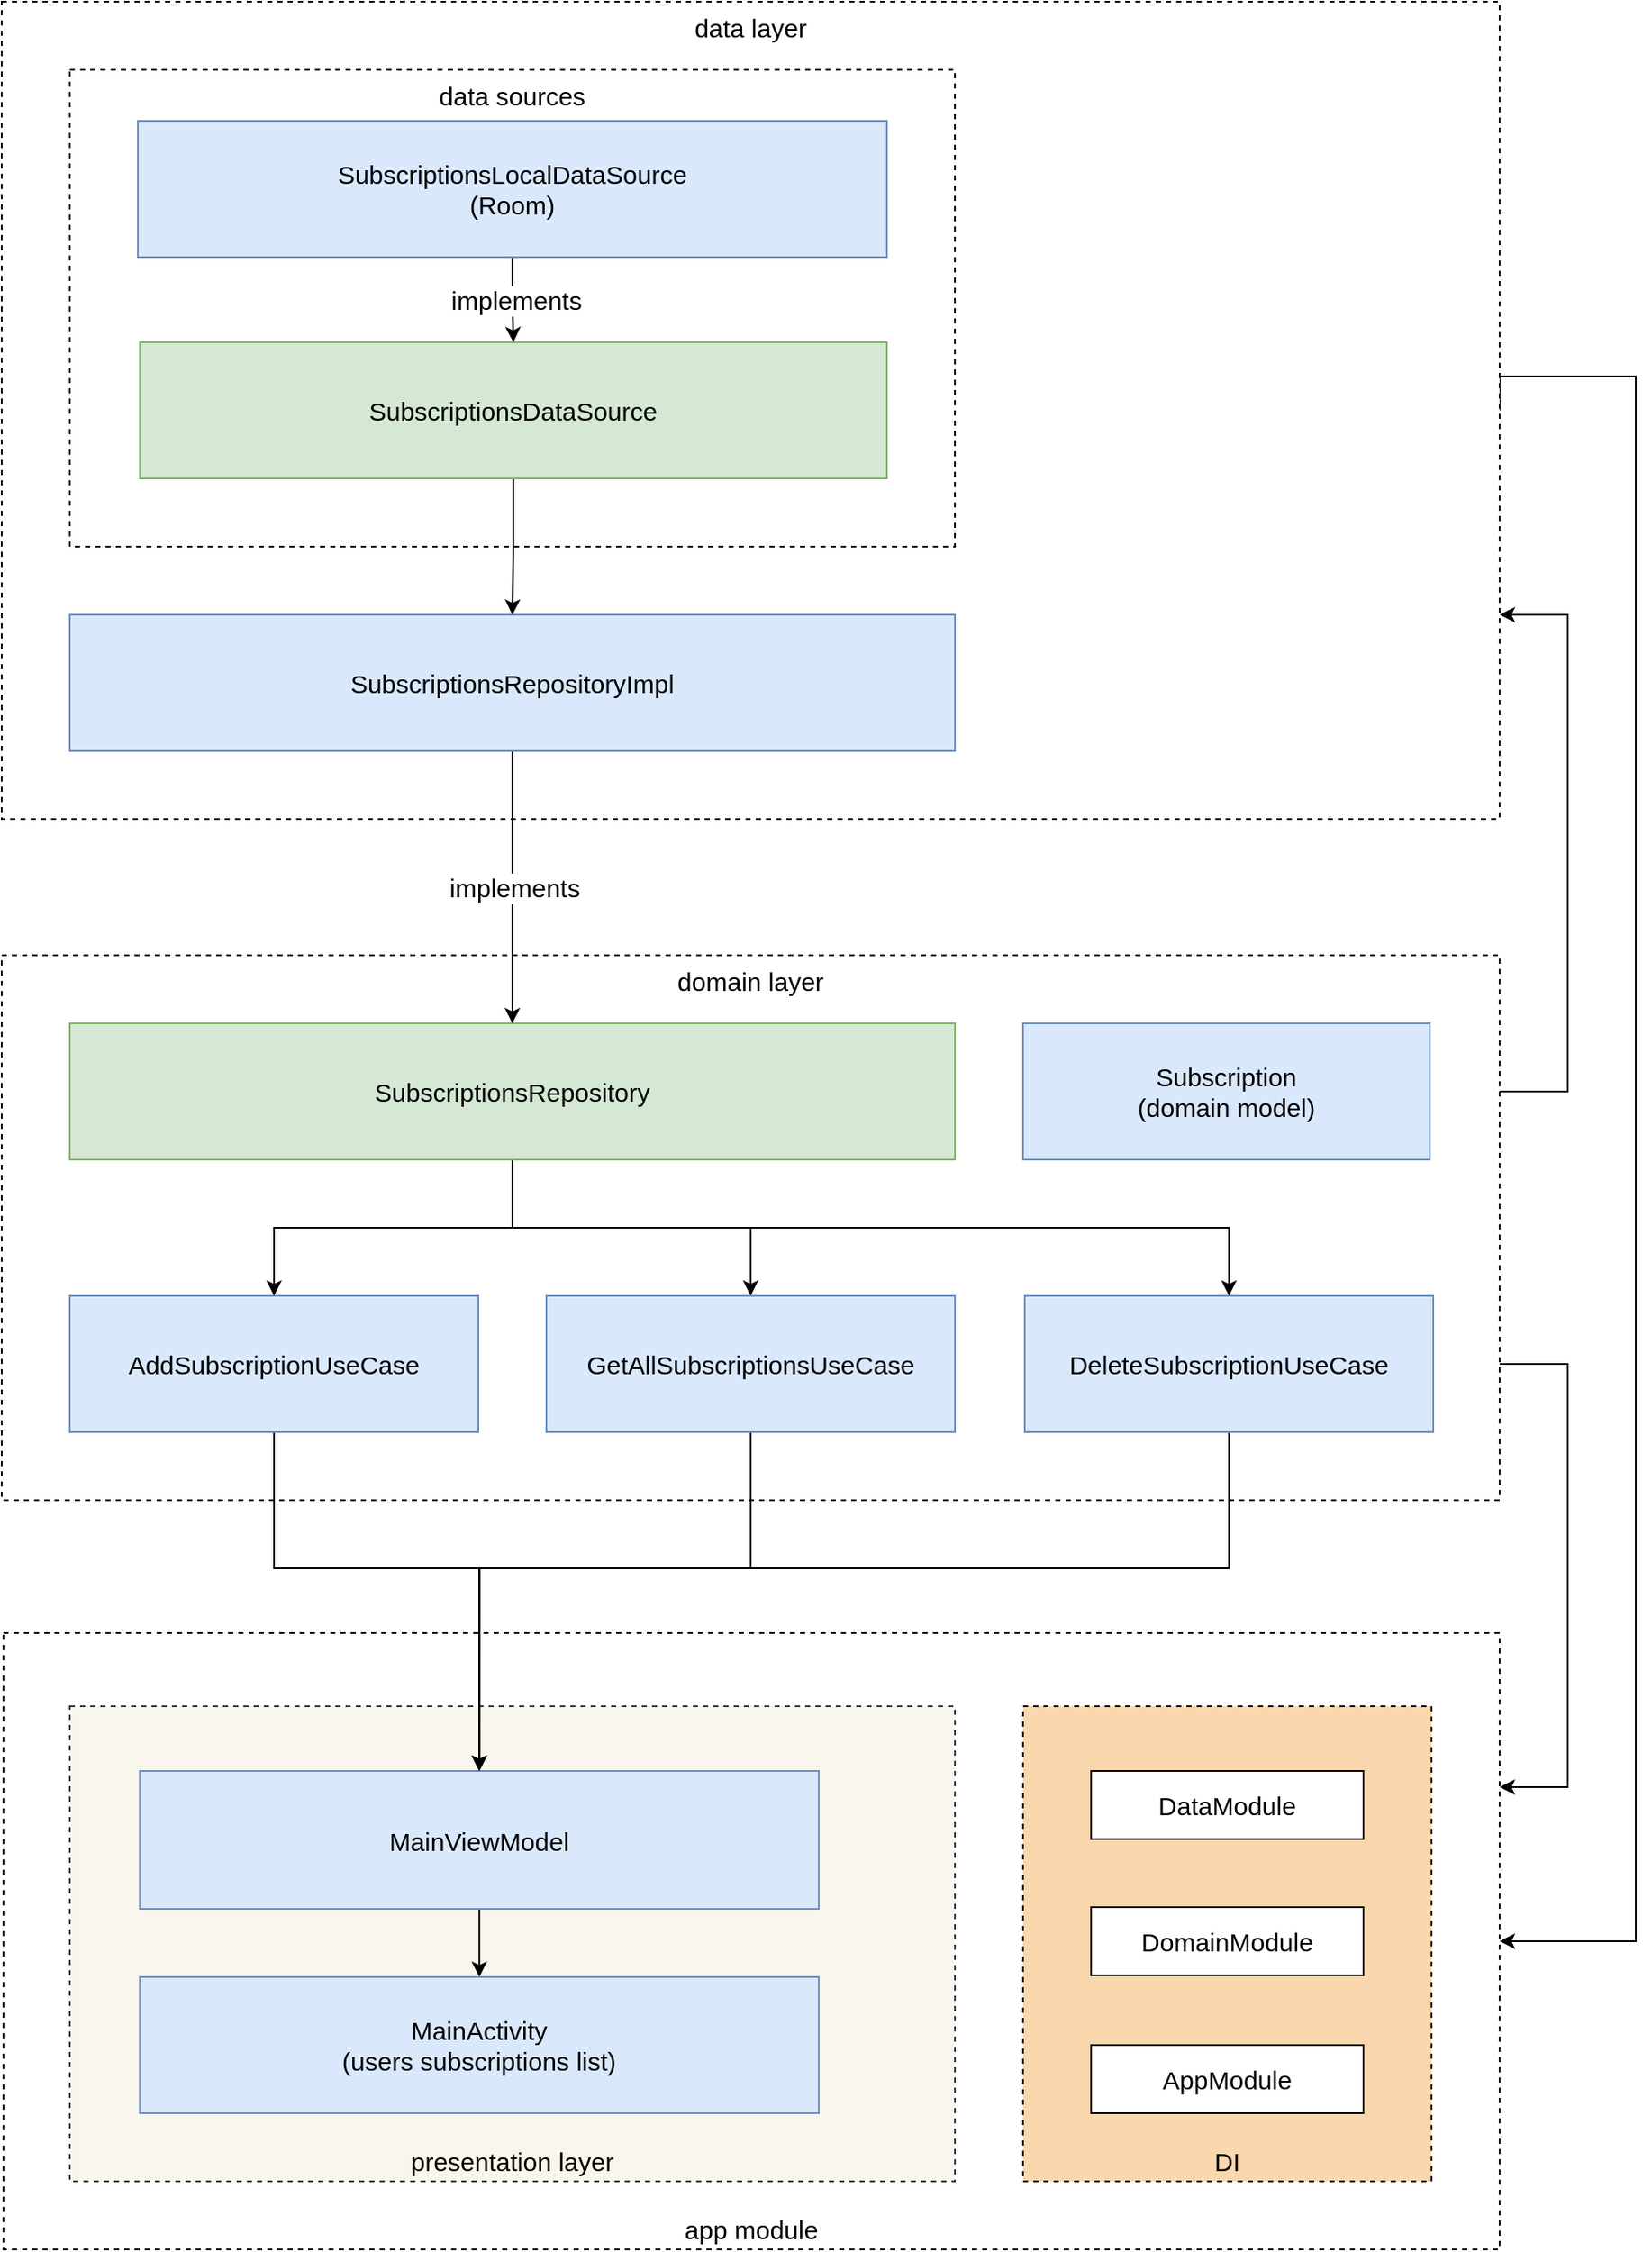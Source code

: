 <mxfile version="20.2.3" type="device"><diagram id="DjbOLP9FBli-HImQmUfo" name="Page-1"><mxGraphModel dx="2279" dy="853" grid="1" gridSize="10" guides="1" tooltips="1" connect="1" arrows="1" fold="1" page="1" pageScale="1" pageWidth="583" pageHeight="827" math="0" shadow="0"><root><mxCell id="0"/><mxCell id="1" parent="0"/><mxCell id="-9umfXpzjy3rjKLvMe7--1" value="app module" style="rounded=0;whiteSpace=wrap;html=1;verticalAlign=bottom;fontSize=15;dashed=1;" parent="1" vertex="1"><mxGeometry x="-1079" y="1118" width="879" height="362" as="geometry"/></mxCell><mxCell id="-9umfXpzjy3rjKLvMe7--2" value="&lt;font size=&quot;1&quot; style=&quot;&quot;&gt;&lt;span style=&quot;font-size: 15px;&quot;&gt;presentation layer&lt;/span&gt;&lt;/font&gt;" style="rounded=0;whiteSpace=wrap;html=1;align=center;verticalAlign=bottom;fillColor=#f9f7ed;strokeColor=#36393d;dashed=1;" parent="1" vertex="1"><mxGeometry x="-1040" y="1161" width="520" height="279" as="geometry"/></mxCell><mxCell id="-9umfXpzjy3rjKLvMe7--3" style="edgeStyle=orthogonalEdgeStyle;rounded=0;orthogonalLoop=1;jettySize=auto;html=1;exitX=1;exitY=0.5;exitDx=0;exitDy=0;entryX=1;entryY=0.5;entryDx=0;entryDy=0;fontSize=15;" parent="1" source="-9umfXpzjy3rjKLvMe7--4" target="-9umfXpzjy3rjKLvMe7--1" edge="1"><mxGeometry relative="1" as="geometry"><Array as="points"><mxPoint x="-120" y="380"/><mxPoint x="-120" y="1299"/></Array></mxGeometry></mxCell><mxCell id="-9umfXpzjy3rjKLvMe7--4" value="data layer" style="rounded=0;whiteSpace=wrap;html=1;verticalAlign=top;fontSize=15;dashed=1;" parent="1" vertex="1"><mxGeometry x="-1080" y="160" width="880" height="480" as="geometry"/></mxCell><mxCell id="-9umfXpzjy3rjKLvMe7--5" style="edgeStyle=orthogonalEdgeStyle;rounded=0;orthogonalLoop=1;jettySize=auto;html=1;fontSize=15;entryX=1;entryY=0.25;entryDx=0;entryDy=0;exitX=1;exitY=0.75;exitDx=0;exitDy=0;" parent="1" source="-9umfXpzjy3rjKLvMe7--7" target="-9umfXpzjy3rjKLvMe7--1" edge="1"><mxGeometry relative="1" as="geometry"><mxPoint x="-190" y="1000" as="sourcePoint"/><Array as="points"><mxPoint x="-160" y="960"/><mxPoint x="-160" y="1209"/></Array><mxPoint x="-170" y="1200" as="targetPoint"/></mxGeometry></mxCell><mxCell id="-9umfXpzjy3rjKLvMe7--6" style="edgeStyle=orthogonalEdgeStyle;rounded=0;orthogonalLoop=1;jettySize=auto;html=1;entryX=1;entryY=0.75;entryDx=0;entryDy=0;fontSize=15;exitX=1;exitY=0.25;exitDx=0;exitDy=0;" parent="1" source="-9umfXpzjy3rjKLvMe7--7" target="-9umfXpzjy3rjKLvMe7--4" edge="1"><mxGeometry relative="1" as="geometry"><Array as="points"><mxPoint x="-160" y="800"/><mxPoint x="-160" y="520"/></Array><mxPoint x="-180" y="780" as="sourcePoint"/></mxGeometry></mxCell><mxCell id="-9umfXpzjy3rjKLvMe7--7" value="domain layer" style="rounded=0;whiteSpace=wrap;html=1;verticalAlign=top;fontSize=15;dashed=1;" parent="1" vertex="1"><mxGeometry x="-1080" y="720" width="880" height="320" as="geometry"/></mxCell><mxCell id="-9umfXpzjy3rjKLvMe7--8" style="edgeStyle=orthogonalEdgeStyle;rounded=0;orthogonalLoop=1;jettySize=auto;html=1;exitX=0.5;exitY=1;exitDx=0;exitDy=0;" parent="1" source="-9umfXpzjy3rjKLvMe7--9" target="-9umfXpzjy3rjKLvMe7--27" edge="1"><mxGeometry relative="1" as="geometry"/></mxCell><mxCell id="-9umfXpzjy3rjKLvMe7--9" value="MainViewModel" style="rounded=0;whiteSpace=wrap;html=1;fontSize=15;fillColor=#dae8fc;strokeColor=#6c8ebf;" parent="1" vertex="1"><mxGeometry x="-998.82" y="1199" width="398.82" height="81" as="geometry"/></mxCell><mxCell id="-9umfXpzjy3rjKLvMe7--10" value="Subscription&lt;br style=&quot;font-size: 15px;&quot;&gt;(domain model)" style="rounded=0;whiteSpace=wrap;html=1;fontSize=15;fillColor=#dae8fc;strokeColor=#6c8ebf;glass=0;" parent="1" vertex="1"><mxGeometry x="-480" y="760" width="239" height="80" as="geometry"/></mxCell><mxCell id="-9umfXpzjy3rjKLvMe7--11" style="edgeStyle=orthogonalEdgeStyle;rounded=0;orthogonalLoop=1;jettySize=auto;html=1;exitX=0.5;exitY=1;exitDx=0;exitDy=0;entryX=0.5;entryY=0;entryDx=0;entryDy=0;fontSize=15;" parent="1" source="-9umfXpzjy3rjKLvMe7--12" target="-9umfXpzjy3rjKLvMe7--9" edge="1"><mxGeometry relative="1" as="geometry"><Array as="points"><mxPoint x="-920" y="1080"/><mxPoint x="-799" y="1080"/></Array></mxGeometry></mxCell><mxCell id="-9umfXpzjy3rjKLvMe7--12" value="AddSubscriptionUseCase" style="rounded=0;whiteSpace=wrap;html=1;fontSize=15;fillColor=#dae8fc;strokeColor=#6c8ebf;" parent="1" vertex="1"><mxGeometry x="-1040" y="920" width="240" height="80" as="geometry"/></mxCell><mxCell id="-9umfXpzjy3rjKLvMe7--13" style="edgeStyle=orthogonalEdgeStyle;rounded=0;orthogonalLoop=1;jettySize=auto;html=1;exitX=0.5;exitY=1;exitDx=0;exitDy=0;entryX=0.5;entryY=0;entryDx=0;entryDy=0;fontSize=15;" parent="1" source="-9umfXpzjy3rjKLvMe7--14" target="-9umfXpzjy3rjKLvMe7--9" edge="1"><mxGeometry relative="1" as="geometry"><Array as="points"><mxPoint x="-359" y="1080"/><mxPoint x="-799" y="1080"/></Array></mxGeometry></mxCell><mxCell id="-9umfXpzjy3rjKLvMe7--14" value="DeleteSubscriptionUseCase" style="rounded=0;whiteSpace=wrap;html=1;fontSize=15;fillColor=#dae8fc;strokeColor=#6c8ebf;" parent="1" vertex="1"><mxGeometry x="-479" y="920" width="240" height="80" as="geometry"/></mxCell><mxCell id="-9umfXpzjy3rjKLvMe7--16" style="edgeStyle=orthogonalEdgeStyle;rounded=0;orthogonalLoop=1;jettySize=auto;html=1;exitX=0.5;exitY=1;exitDx=0;exitDy=0;entryX=0.5;entryY=0;entryDx=0;entryDy=0;fontSize=15;" parent="1" source="-9umfXpzjy3rjKLvMe7--17" target="-9umfXpzjy3rjKLvMe7--14" edge="1"><mxGeometry relative="1" as="geometry"><Array as="points"><mxPoint x="-780" y="880"/><mxPoint x="-359" y="880"/></Array></mxGeometry></mxCell><mxCell id="Qttz3wPqmrpunapVI-bV-4" style="edgeStyle=orthogonalEdgeStyle;rounded=0;orthogonalLoop=1;jettySize=auto;html=1;entryX=0.5;entryY=0;entryDx=0;entryDy=0;exitX=0.5;exitY=1;exitDx=0;exitDy=0;" edge="1" parent="1" source="-9umfXpzjy3rjKLvMe7--17" target="Qttz3wPqmrpunapVI-bV-2"><mxGeometry relative="1" as="geometry"><mxPoint x="-1144" y="876" as="sourcePoint"/><Array as="points"><mxPoint x="-780" y="880"/><mxPoint x="-640" y="880"/></Array></mxGeometry></mxCell><mxCell id="Qttz3wPqmrpunapVI-bV-7" style="edgeStyle=orthogonalEdgeStyle;rounded=0;orthogonalLoop=1;jettySize=auto;html=1;entryX=0.5;entryY=0;entryDx=0;entryDy=0;fontSize=15;" edge="1" parent="1" source="-9umfXpzjy3rjKLvMe7--17" target="-9umfXpzjy3rjKLvMe7--12"><mxGeometry relative="1" as="geometry"/></mxCell><mxCell id="-9umfXpzjy3rjKLvMe7--17" value="SubscriptionsRepository" style="rounded=0;whiteSpace=wrap;html=1;fillColor=#d5e8d4;strokeColor=#82b366;fontSize=15;glass=0;" parent="1" vertex="1"><mxGeometry x="-1040" y="760" width="520" height="80" as="geometry"/></mxCell><mxCell id="Qttz3wPqmrpunapVI-bV-1" style="edgeStyle=orthogonalEdgeStyle;rounded=0;orthogonalLoop=1;jettySize=auto;html=1;entryX=0.5;entryY=0;entryDx=0;entryDy=0;" edge="1" parent="1" source="-9umfXpzjy3rjKLvMe7--19" target="-9umfXpzjy3rjKLvMe7--17"><mxGeometry relative="1" as="geometry"/></mxCell><mxCell id="Qttz3wPqmrpunapVI-bV-8" value="implements" style="edgeLabel;html=1;align=center;verticalAlign=middle;resizable=0;points=[];fontSize=15;" vertex="1" connectable="0" parent="Qttz3wPqmrpunapVI-bV-1"><mxGeometry x="-0.064" y="2" relative="1" as="geometry"><mxPoint x="-1" y="5" as="offset"/></mxGeometry></mxCell><mxCell id="-9umfXpzjy3rjKLvMe7--19" value="&lt;font style=&quot;font-size: 15px;&quot;&gt;SubscriptionsRepositoryImpl&lt;/font&gt;" style="rounded=0;whiteSpace=wrap;html=1;fillColor=#dae8fc;strokeColor=#6c8ebf;" parent="1" vertex="1"><mxGeometry x="-1040" y="520" width="520" height="80" as="geometry"/></mxCell><mxCell id="-9umfXpzjy3rjKLvMe7--20" value="&lt;font style=&quot;font-size: 15px;&quot;&gt;data sources&lt;/font&gt;" style="rounded=0;whiteSpace=wrap;html=1;verticalAlign=top;dashed=1;" parent="1" vertex="1"><mxGeometry x="-1040" y="200" width="520" height="280" as="geometry"/></mxCell><mxCell id="Qttz3wPqmrpunapVI-bV-9" style="edgeStyle=orthogonalEdgeStyle;orthogonalLoop=1;jettySize=auto;html=1;entryX=0.5;entryY=0;entryDx=0;entryDy=0;fontSize=15;endArrow=classic;rounded=0;endFill=1;" edge="1" parent="1" source="-9umfXpzjy3rjKLvMe7--22" target="-9umfXpzjy3rjKLvMe7--19"><mxGeometry relative="1" as="geometry"/></mxCell><mxCell id="-9umfXpzjy3rjKLvMe7--22" value="&lt;font style=&quot;font-size: 15px;&quot;&gt;SubscriptionsDataSource&lt;/font&gt;" style="rounded=0;whiteSpace=wrap;html=1;fillColor=#d5e8d4;strokeColor=#82b366;" parent="1" vertex="1"><mxGeometry x="-998.82" y="360" width="438.82" height="80" as="geometry"/></mxCell><mxCell id="-9umfXpzjy3rjKLvMe7--23" style="edgeStyle=orthogonalEdgeStyle;rounded=0;orthogonalLoop=1;jettySize=auto;html=1;entryX=0.5;entryY=0;entryDx=0;entryDy=0;" parent="1" source="-9umfXpzjy3rjKLvMe7--25" target="-9umfXpzjy3rjKLvMe7--22" edge="1"><mxGeometry relative="1" as="geometry"/></mxCell><mxCell id="Qttz3wPqmrpunapVI-bV-14" value="implements" style="edgeLabel;html=1;align=center;verticalAlign=middle;resizable=0;points=[];fontSize=15;" vertex="1" connectable="0" parent="-9umfXpzjy3rjKLvMe7--23"><mxGeometry x="0.009" y="1" relative="1" as="geometry"><mxPoint as="offset"/></mxGeometry></mxCell><mxCell id="-9umfXpzjy3rjKLvMe7--25" value="&lt;font style=&quot;font-size: 15px;&quot;&gt;SubscriptionsLocalDataSource&lt;br&gt;(Room)&lt;br&gt;&lt;/font&gt;" style="rounded=0;whiteSpace=wrap;html=1;fillColor=#dae8fc;strokeColor=#6c8ebf;" parent="1" vertex="1"><mxGeometry x="-1000" y="230" width="440" height="80" as="geometry"/></mxCell><mxCell id="-9umfXpzjy3rjKLvMe7--27" value="MainActivity&lt;br&gt;(users subscriptions list)" style="rounded=0;whiteSpace=wrap;html=1;fontSize=15;fillColor=#dae8fc;strokeColor=#6c8ebf;" parent="1" vertex="1"><mxGeometry x="-998.82" y="1320" width="398.82" height="80" as="geometry"/></mxCell><mxCell id="-9umfXpzjy3rjKLvMe7--28" value="&lt;font style=&quot;font-size: 15px;&quot;&gt;DI&lt;/font&gt;" style="rounded=0;whiteSpace=wrap;html=1;align=center;verticalAlign=bottom;fillColor=#fad7ac;strokeColor=#000000;dashed=1;" parent="1" vertex="1"><mxGeometry x="-480" y="1161" width="240" height="279" as="geometry"/></mxCell><mxCell id="-9umfXpzjy3rjKLvMe7--29" value="&lt;font style=&quot;font-size: 15px;&quot;&gt;AppModule&lt;/font&gt;" style="rounded=0;whiteSpace=wrap;html=1;" parent="1" vertex="1"><mxGeometry x="-440" y="1360" width="160" height="40" as="geometry"/></mxCell><mxCell id="-9umfXpzjy3rjKLvMe7--30" value="&lt;font style=&quot;font-size: 15px;&quot;&gt;DomainModule&lt;/font&gt;" style="rounded=0;whiteSpace=wrap;html=1;" parent="1" vertex="1"><mxGeometry x="-440" y="1279" width="160" height="40" as="geometry"/></mxCell><mxCell id="-9umfXpzjy3rjKLvMe7--31" value="&lt;font style=&quot;font-size: 15px;&quot;&gt;DataModule&lt;/font&gt;" style="rounded=0;whiteSpace=wrap;html=1;" parent="1" vertex="1"><mxGeometry x="-440" y="1199" width="160" height="40" as="geometry"/></mxCell><mxCell id="Qttz3wPqmrpunapVI-bV-3" style="edgeStyle=orthogonalEdgeStyle;rounded=0;orthogonalLoop=1;jettySize=auto;html=1;exitX=0.5;exitY=1;exitDx=0;exitDy=0;entryX=0.5;entryY=0;entryDx=0;entryDy=0;" edge="1" parent="1" source="Qttz3wPqmrpunapVI-bV-2" target="-9umfXpzjy3rjKLvMe7--9"><mxGeometry relative="1" as="geometry"><mxPoint x="-800" y="1100" as="targetPoint"/><Array as="points"><mxPoint x="-640" y="1080"/><mxPoint x="-799" y="1080"/></Array></mxGeometry></mxCell><mxCell id="Qttz3wPqmrpunapVI-bV-2" value="GetAllSubscriptionsUseCase" style="rounded=0;whiteSpace=wrap;html=1;fontSize=15;fillColor=#dae8fc;strokeColor=#6c8ebf;" vertex="1" parent="1"><mxGeometry x="-760" y="920" width="240" height="80" as="geometry"/></mxCell></root></mxGraphModel></diagram></mxfile>
